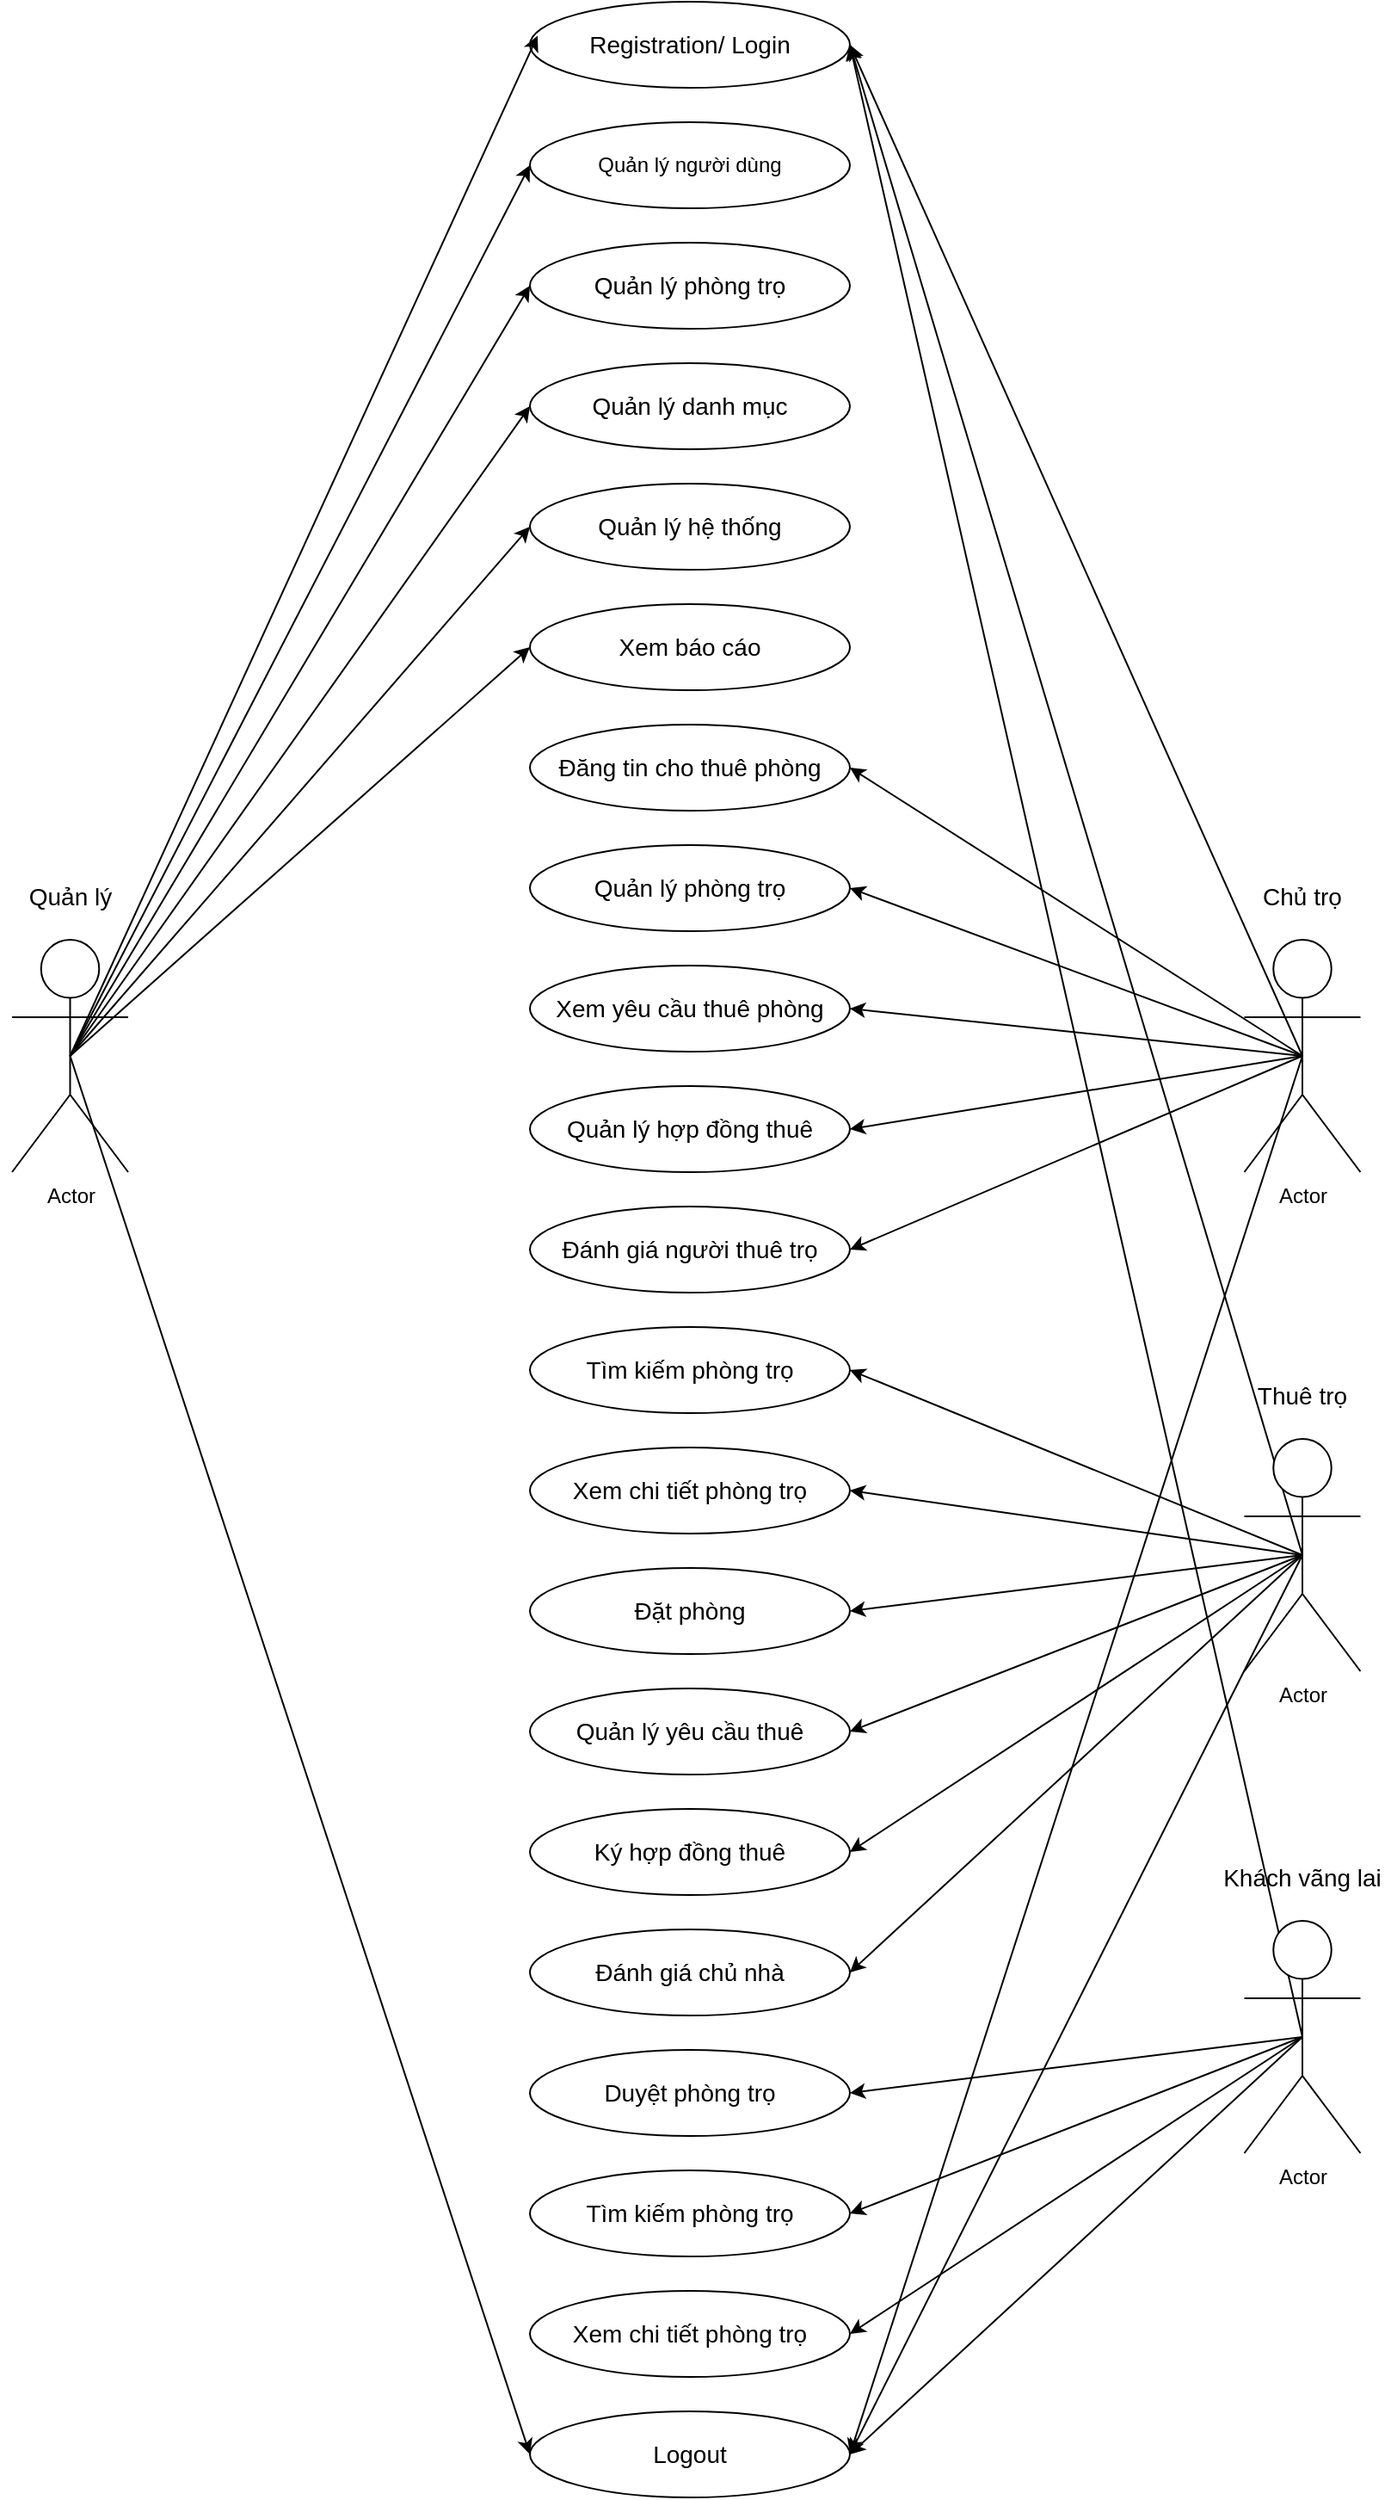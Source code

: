 <mxfile version="24.7.13">
  <diagram name="Trang-1" id="qXoBoWUrNM6M0TID7AJv">
    <mxGraphModel dx="1366" dy="735" grid="1" gridSize="10" guides="1" tooltips="1" connect="1" arrows="1" fold="1" page="1" pageScale="1" pageWidth="827" pageHeight="1169" math="0" shadow="0">
      <root>
        <mxCell id="0" />
        <mxCell id="1" parent="0" />
        <mxCell id="Rq4Suyl3gPkgRFKlP5vt-31" style="rounded=0;orthogonalLoop=1;jettySize=auto;html=1;exitX=0.5;exitY=0.5;exitDx=0;exitDy=0;exitPerimeter=0;entryX=0;entryY=0.5;entryDx=0;entryDy=0;" edge="1" parent="1" source="Rq4Suyl3gPkgRFKlP5vt-1" target="Rq4Suyl3gPkgRFKlP5vt-8">
          <mxGeometry relative="1" as="geometry" />
        </mxCell>
        <mxCell id="Rq4Suyl3gPkgRFKlP5vt-32" style="rounded=0;orthogonalLoop=1;jettySize=auto;html=1;exitX=0.5;exitY=0.5;exitDx=0;exitDy=0;exitPerimeter=0;entryX=0;entryY=0.5;entryDx=0;entryDy=0;" edge="1" parent="1" source="Rq4Suyl3gPkgRFKlP5vt-1" target="Rq4Suyl3gPkgRFKlP5vt-11">
          <mxGeometry relative="1" as="geometry" />
        </mxCell>
        <mxCell id="Rq4Suyl3gPkgRFKlP5vt-34" style="rounded=0;orthogonalLoop=1;jettySize=auto;html=1;exitX=0.5;exitY=0.5;exitDx=0;exitDy=0;exitPerimeter=0;entryX=0;entryY=0.5;entryDx=0;entryDy=0;" edge="1" parent="1" source="Rq4Suyl3gPkgRFKlP5vt-1" target="Rq4Suyl3gPkgRFKlP5vt-14">
          <mxGeometry relative="1" as="geometry" />
        </mxCell>
        <mxCell id="Rq4Suyl3gPkgRFKlP5vt-35" style="rounded=0;orthogonalLoop=1;jettySize=auto;html=1;exitX=0.5;exitY=0.5;exitDx=0;exitDy=0;exitPerimeter=0;entryX=0;entryY=0.5;entryDx=0;entryDy=0;" edge="1" parent="1" source="Rq4Suyl3gPkgRFKlP5vt-1" target="Rq4Suyl3gPkgRFKlP5vt-7">
          <mxGeometry relative="1" as="geometry" />
        </mxCell>
        <mxCell id="Rq4Suyl3gPkgRFKlP5vt-36" style="rounded=0;orthogonalLoop=1;jettySize=auto;html=1;exitX=0.5;exitY=0.5;exitDx=0;exitDy=0;exitPerimeter=0;entryX=0;entryY=0.5;entryDx=0;entryDy=0;" edge="1" parent="1" source="Rq4Suyl3gPkgRFKlP5vt-1" target="Rq4Suyl3gPkgRFKlP5vt-15">
          <mxGeometry relative="1" as="geometry" />
        </mxCell>
        <mxCell id="Rq4Suyl3gPkgRFKlP5vt-64" style="edgeStyle=none;rounded=0;orthogonalLoop=1;jettySize=auto;html=1;exitX=0.5;exitY=0.5;exitDx=0;exitDy=0;exitPerimeter=0;entryX=0;entryY=0.5;entryDx=0;entryDy=0;" edge="1" parent="1" source="Rq4Suyl3gPkgRFKlP5vt-1" target="Rq4Suyl3gPkgRFKlP5vt-25">
          <mxGeometry relative="1" as="geometry" />
        </mxCell>
        <mxCell id="Rq4Suyl3gPkgRFKlP5vt-1" value="Actor" style="shape=umlActor;verticalLabelPosition=bottom;verticalAlign=top;html=1;outlineConnect=0;" vertex="1" parent="1">
          <mxGeometry x="20" y="555" width="67.5" height="135" as="geometry" />
        </mxCell>
        <mxCell id="Rq4Suyl3gPkgRFKlP5vt-2" value="&lt;span style=&quot;font-size: 14px;&quot;&gt;Quản lý&lt;/span&gt;" style="text;html=1;align=center;verticalAlign=middle;whiteSpace=wrap;rounded=0;" vertex="1" parent="1">
          <mxGeometry x="13.75" y="510" width="80" height="40" as="geometry" />
        </mxCell>
        <mxCell id="Rq4Suyl3gPkgRFKlP5vt-43" style="rounded=0;orthogonalLoop=1;jettySize=auto;html=1;exitX=0.5;exitY=0.5;exitDx=0;exitDy=0;exitPerimeter=0;entryX=1;entryY=0.5;entryDx=0;entryDy=0;" edge="1" parent="1" source="Rq4Suyl3gPkgRFKlP5vt-3" target="Rq4Suyl3gPkgRFKlP5vt-16">
          <mxGeometry relative="1" as="geometry" />
        </mxCell>
        <mxCell id="Rq4Suyl3gPkgRFKlP5vt-44" style="rounded=0;orthogonalLoop=1;jettySize=auto;html=1;exitX=0.5;exitY=0.5;exitDx=0;exitDy=0;exitPerimeter=0;entryX=1;entryY=0.5;entryDx=0;entryDy=0;" edge="1" parent="1" source="Rq4Suyl3gPkgRFKlP5vt-3" target="Rq4Suyl3gPkgRFKlP5vt-9">
          <mxGeometry relative="1" as="geometry" />
        </mxCell>
        <mxCell id="Rq4Suyl3gPkgRFKlP5vt-45" style="rounded=0;orthogonalLoop=1;jettySize=auto;html=1;exitX=0.5;exitY=0.5;exitDx=0;exitDy=0;exitPerimeter=0;entryX=1;entryY=0.5;entryDx=0;entryDy=0;" edge="1" parent="1" source="Rq4Suyl3gPkgRFKlP5vt-3" target="Rq4Suyl3gPkgRFKlP5vt-17">
          <mxGeometry relative="1" as="geometry" />
        </mxCell>
        <mxCell id="Rq4Suyl3gPkgRFKlP5vt-46" style="rounded=0;orthogonalLoop=1;jettySize=auto;html=1;exitX=0.5;exitY=0.5;exitDx=0;exitDy=0;exitPerimeter=0;entryX=1;entryY=0.5;entryDx=0;entryDy=0;" edge="1" parent="1" source="Rq4Suyl3gPkgRFKlP5vt-3" target="Rq4Suyl3gPkgRFKlP5vt-13">
          <mxGeometry relative="1" as="geometry" />
        </mxCell>
        <mxCell id="Rq4Suyl3gPkgRFKlP5vt-59" style="edgeStyle=none;rounded=0;orthogonalLoop=1;jettySize=auto;html=1;exitX=0.5;exitY=0.5;exitDx=0;exitDy=0;exitPerimeter=0;entryX=1;entryY=0.5;entryDx=0;entryDy=0;" edge="1" parent="1" source="Rq4Suyl3gPkgRFKlP5vt-3" target="Rq4Suyl3gPkgRFKlP5vt-6">
          <mxGeometry relative="1" as="geometry" />
        </mxCell>
        <mxCell id="Rq4Suyl3gPkgRFKlP5vt-60" style="edgeStyle=none;rounded=0;orthogonalLoop=1;jettySize=auto;html=1;exitX=0.5;exitY=0.5;exitDx=0;exitDy=0;exitPerimeter=0;entryX=1;entryY=0.5;entryDx=0;entryDy=0;" edge="1" parent="1" source="Rq4Suyl3gPkgRFKlP5vt-3" target="Rq4Suyl3gPkgRFKlP5vt-12">
          <mxGeometry relative="1" as="geometry" />
        </mxCell>
        <mxCell id="Rq4Suyl3gPkgRFKlP5vt-63" style="edgeStyle=none;rounded=0;orthogonalLoop=1;jettySize=auto;html=1;exitX=0.5;exitY=0.5;exitDx=0;exitDy=0;exitPerimeter=0;entryX=1;entryY=0.5;entryDx=0;entryDy=0;" edge="1" parent="1" source="Rq4Suyl3gPkgRFKlP5vt-3" target="Rq4Suyl3gPkgRFKlP5vt-25">
          <mxGeometry relative="1" as="geometry" />
        </mxCell>
        <mxCell id="Rq4Suyl3gPkgRFKlP5vt-3" value="Actor" style="shape=umlActor;verticalLabelPosition=bottom;verticalAlign=top;html=1;outlineConnect=0;" vertex="1" parent="1">
          <mxGeometry x="736.25" y="555" width="67.5" height="135" as="geometry" />
        </mxCell>
        <mxCell id="Rq4Suyl3gPkgRFKlP5vt-4" value="&lt;span style=&quot;font-size: 14px;&quot;&gt;Chủ trọ&lt;/span&gt;" style="text;html=1;align=center;verticalAlign=middle;whiteSpace=wrap;rounded=0;" vertex="1" parent="1">
          <mxGeometry x="730" y="510" width="80" height="40" as="geometry" />
        </mxCell>
        <mxCell id="Rq4Suyl3gPkgRFKlP5vt-6" value="&lt;font style=&quot;font-size: 14px;&quot;&gt;Registration/ Login&lt;/font&gt;" style="ellipse;whiteSpace=wrap;html=1;" vertex="1" parent="1">
          <mxGeometry x="321" y="10" width="186" height="50" as="geometry" />
        </mxCell>
        <mxCell id="Rq4Suyl3gPkgRFKlP5vt-7" value="&lt;font style=&quot;font-size: 14px;&quot;&gt;Quản lý hệ thống&lt;/font&gt;" style="ellipse;whiteSpace=wrap;html=1;" vertex="1" parent="1">
          <mxGeometry x="321" y="290" width="186" height="50" as="geometry" />
        </mxCell>
        <mxCell id="Rq4Suyl3gPkgRFKlP5vt-8" value="Quản lý người dùng" style="ellipse;whiteSpace=wrap;html=1;" vertex="1" parent="1">
          <mxGeometry x="321" y="80" width="186" height="50" as="geometry" />
        </mxCell>
        <mxCell id="Rq4Suyl3gPkgRFKlP5vt-9" value="&lt;span style=&quot;font-size: 14px;&quot;&gt;Xem yêu cầu thuê phòng&lt;/span&gt;" style="ellipse;whiteSpace=wrap;html=1;" vertex="1" parent="1">
          <mxGeometry x="321" y="570" width="186" height="50" as="geometry" />
        </mxCell>
        <mxCell id="Rq4Suyl3gPkgRFKlP5vt-10" value="&lt;span style=&quot;font-size: 14px;&quot;&gt;Tìm kiếm phòng trọ&lt;/span&gt;" style="ellipse;whiteSpace=wrap;html=1;" vertex="1" parent="1">
          <mxGeometry x="321" y="780" width="186" height="50" as="geometry" />
        </mxCell>
        <mxCell id="Rq4Suyl3gPkgRFKlP5vt-11" value="&lt;span style=&quot;font-size: 14px;&quot;&gt;Quản lý phòng trọ&lt;/span&gt;" style="ellipse;whiteSpace=wrap;html=1;" vertex="1" parent="1">
          <mxGeometry x="321" y="150" width="186" height="50" as="geometry" />
        </mxCell>
        <mxCell id="Rq4Suyl3gPkgRFKlP5vt-12" value="&lt;span style=&quot;font-size: 14px;&quot;&gt;Đăng tin cho thuê phòng&lt;/span&gt;" style="ellipse;whiteSpace=wrap;html=1;" vertex="1" parent="1">
          <mxGeometry x="321" y="430" width="186" height="50" as="geometry" />
        </mxCell>
        <mxCell id="Rq4Suyl3gPkgRFKlP5vt-13" value="&lt;span style=&quot;font-size: 14px;&quot;&gt;Đánh giá người thuê trọ&lt;/span&gt;" style="ellipse;whiteSpace=wrap;html=1;" vertex="1" parent="1">
          <mxGeometry x="321" y="710" width="186" height="50" as="geometry" />
        </mxCell>
        <mxCell id="Rq4Suyl3gPkgRFKlP5vt-14" value="&lt;span style=&quot;font-size: 14px;&quot;&gt;Quản lý danh mục&lt;/span&gt;" style="ellipse;whiteSpace=wrap;html=1;" vertex="1" parent="1">
          <mxGeometry x="321" y="220" width="186" height="50" as="geometry" />
        </mxCell>
        <mxCell id="Rq4Suyl3gPkgRFKlP5vt-15" value="&lt;span style=&quot;font-size: 14px;&quot;&gt;Xem báo cáo&lt;/span&gt;" style="ellipse;whiteSpace=wrap;html=1;" vertex="1" parent="1">
          <mxGeometry x="321" y="360" width="186" height="50" as="geometry" />
        </mxCell>
        <mxCell id="Rq4Suyl3gPkgRFKlP5vt-16" value="&lt;span style=&quot;font-size: 14px;&quot;&gt;Quản lý phòng trọ&lt;/span&gt;" style="ellipse;whiteSpace=wrap;html=1;" vertex="1" parent="1">
          <mxGeometry x="321" y="500" width="186" height="50" as="geometry" />
        </mxCell>
        <mxCell id="Rq4Suyl3gPkgRFKlP5vt-17" value="&lt;span style=&quot;font-size: 14px;&quot;&gt;Quản lý hợp đồng thuê&lt;/span&gt;" style="ellipse;whiteSpace=wrap;html=1;" vertex="1" parent="1">
          <mxGeometry x="321" y="640" width="186" height="50" as="geometry" />
        </mxCell>
        <mxCell id="Rq4Suyl3gPkgRFKlP5vt-18" value="&lt;span style=&quot;font-size: 14px;&quot;&gt;Ký hợp đồng thuê&lt;/span&gt;" style="ellipse;whiteSpace=wrap;html=1;" vertex="1" parent="1">
          <mxGeometry x="321" y="1060" width="186" height="50" as="geometry" />
        </mxCell>
        <mxCell id="Rq4Suyl3gPkgRFKlP5vt-19" value="&lt;span style=&quot;font-size: 14px;&quot;&gt;Tìm kiếm phòng trọ&lt;/span&gt;" style="ellipse;whiteSpace=wrap;html=1;" vertex="1" parent="1">
          <mxGeometry x="321" y="1270" width="186" height="50" as="geometry" />
        </mxCell>
        <mxCell id="Rq4Suyl3gPkgRFKlP5vt-20" value="&lt;span style=&quot;font-size: 14px;&quot;&gt;Đặt phòng&lt;/span&gt;" style="ellipse;whiteSpace=wrap;html=1;" vertex="1" parent="1">
          <mxGeometry x="321" y="920" width="186" height="50" as="geometry" />
        </mxCell>
        <mxCell id="Rq4Suyl3gPkgRFKlP5vt-21" value="&lt;span style=&quot;font-size: 14px;&quot;&gt;Duyệt phòng trọ&lt;/span&gt;" style="ellipse;whiteSpace=wrap;html=1;" vertex="1" parent="1">
          <mxGeometry x="321" y="1200" width="186" height="50" as="geometry" />
        </mxCell>
        <mxCell id="Rq4Suyl3gPkgRFKlP5vt-22" value="&lt;span style=&quot;font-size: 14px;&quot;&gt;Xem chi tiết phòng trọ&lt;/span&gt;" style="ellipse;whiteSpace=wrap;html=1;" vertex="1" parent="1">
          <mxGeometry x="321" y="850" width="186" height="50" as="geometry" />
        </mxCell>
        <mxCell id="Rq4Suyl3gPkgRFKlP5vt-23" value="&lt;span style=&quot;font-size: 14px;&quot;&gt;Quản lý yêu cầu thuê&lt;/span&gt;" style="ellipse;whiteSpace=wrap;html=1;" vertex="1" parent="1">
          <mxGeometry x="321" y="990" width="186" height="50" as="geometry" />
        </mxCell>
        <mxCell id="Rq4Suyl3gPkgRFKlP5vt-24" value="&lt;span style=&quot;font-size: 14px;&quot;&gt;Đánh giá chủ nhà&lt;/span&gt;" style="ellipse;whiteSpace=wrap;html=1;" vertex="1" parent="1">
          <mxGeometry x="321" y="1130" width="186" height="50" as="geometry" />
        </mxCell>
        <mxCell id="Rq4Suyl3gPkgRFKlP5vt-25" value="&lt;span style=&quot;font-size: 14px;&quot;&gt;Logout&lt;/span&gt;" style="ellipse;whiteSpace=wrap;html=1;" vertex="1" parent="1">
          <mxGeometry x="321" y="1410" width="186" height="50" as="geometry" />
        </mxCell>
        <mxCell id="Rq4Suyl3gPkgRFKlP5vt-26" value="&lt;span style=&quot;font-size: 14px;&quot;&gt;Xem chi tiết phòng trọ&lt;/span&gt;" style="ellipse;whiteSpace=wrap;html=1;" vertex="1" parent="1">
          <mxGeometry x="321" y="1340" width="186" height="50" as="geometry" />
        </mxCell>
        <mxCell id="Rq4Suyl3gPkgRFKlP5vt-48" style="rounded=0;orthogonalLoop=1;jettySize=auto;html=1;exitX=0.5;exitY=0.5;exitDx=0;exitDy=0;exitPerimeter=0;entryX=1;entryY=0.5;entryDx=0;entryDy=0;" edge="1" parent="1" source="Rq4Suyl3gPkgRFKlP5vt-39" target="Rq4Suyl3gPkgRFKlP5vt-10">
          <mxGeometry relative="1" as="geometry" />
        </mxCell>
        <mxCell id="Rq4Suyl3gPkgRFKlP5vt-49" style="rounded=0;orthogonalLoop=1;jettySize=auto;html=1;exitX=0.5;exitY=0.5;exitDx=0;exitDy=0;exitPerimeter=0;entryX=1;entryY=0.5;entryDx=0;entryDy=0;" edge="1" parent="1" source="Rq4Suyl3gPkgRFKlP5vt-39" target="Rq4Suyl3gPkgRFKlP5vt-22">
          <mxGeometry relative="1" as="geometry" />
        </mxCell>
        <mxCell id="Rq4Suyl3gPkgRFKlP5vt-50" style="rounded=0;orthogonalLoop=1;jettySize=auto;html=1;exitX=0.5;exitY=0.5;exitDx=0;exitDy=0;exitPerimeter=0;entryX=1;entryY=0.5;entryDx=0;entryDy=0;" edge="1" parent="1" source="Rq4Suyl3gPkgRFKlP5vt-39" target="Rq4Suyl3gPkgRFKlP5vt-20">
          <mxGeometry relative="1" as="geometry" />
        </mxCell>
        <mxCell id="Rq4Suyl3gPkgRFKlP5vt-51" style="rounded=0;orthogonalLoop=1;jettySize=auto;html=1;exitX=0.5;exitY=0.5;exitDx=0;exitDy=0;exitPerimeter=0;entryX=1;entryY=0.5;entryDx=0;entryDy=0;" edge="1" parent="1" source="Rq4Suyl3gPkgRFKlP5vt-39" target="Rq4Suyl3gPkgRFKlP5vt-23">
          <mxGeometry relative="1" as="geometry" />
        </mxCell>
        <mxCell id="Rq4Suyl3gPkgRFKlP5vt-52" style="rounded=0;orthogonalLoop=1;jettySize=auto;html=1;exitX=0.5;exitY=0.5;exitDx=0;exitDy=0;exitPerimeter=0;entryX=1;entryY=0.5;entryDx=0;entryDy=0;" edge="1" parent="1" source="Rq4Suyl3gPkgRFKlP5vt-39" target="Rq4Suyl3gPkgRFKlP5vt-18">
          <mxGeometry relative="1" as="geometry" />
        </mxCell>
        <mxCell id="Rq4Suyl3gPkgRFKlP5vt-53" style="rounded=0;orthogonalLoop=1;jettySize=auto;html=1;exitX=0.5;exitY=0.5;exitDx=0;exitDy=0;exitPerimeter=0;entryX=1;entryY=0.5;entryDx=0;entryDy=0;" edge="1" parent="1" source="Rq4Suyl3gPkgRFKlP5vt-39" target="Rq4Suyl3gPkgRFKlP5vt-24">
          <mxGeometry relative="1" as="geometry" />
        </mxCell>
        <mxCell id="Rq4Suyl3gPkgRFKlP5vt-66" style="edgeStyle=none;rounded=0;orthogonalLoop=1;jettySize=auto;html=1;exitX=0.5;exitY=0.5;exitDx=0;exitDy=0;exitPerimeter=0;entryX=1;entryY=0.5;entryDx=0;entryDy=0;" edge="1" parent="1" source="Rq4Suyl3gPkgRFKlP5vt-39" target="Rq4Suyl3gPkgRFKlP5vt-6">
          <mxGeometry relative="1" as="geometry" />
        </mxCell>
        <mxCell id="Rq4Suyl3gPkgRFKlP5vt-67" style="edgeStyle=none;rounded=0;orthogonalLoop=1;jettySize=auto;html=1;exitX=0.5;exitY=0.5;exitDx=0;exitDy=0;exitPerimeter=0;entryX=1;entryY=0.5;entryDx=0;entryDy=0;" edge="1" parent="1" source="Rq4Suyl3gPkgRFKlP5vt-39" target="Rq4Suyl3gPkgRFKlP5vt-25">
          <mxGeometry relative="1" as="geometry" />
        </mxCell>
        <mxCell id="Rq4Suyl3gPkgRFKlP5vt-39" value="Actor" style="shape=umlActor;verticalLabelPosition=bottom;verticalAlign=top;html=1;outlineConnect=0;" vertex="1" parent="1">
          <mxGeometry x="736.25" y="845" width="67.5" height="135" as="geometry" />
        </mxCell>
        <mxCell id="Rq4Suyl3gPkgRFKlP5vt-40" value="&lt;span style=&quot;font-size: 14px;&quot;&gt;Thuê trọ&lt;/span&gt;" style="text;html=1;align=center;verticalAlign=middle;whiteSpace=wrap;rounded=0;" vertex="1" parent="1">
          <mxGeometry x="730" y="800" width="80" height="40" as="geometry" />
        </mxCell>
        <mxCell id="Rq4Suyl3gPkgRFKlP5vt-54" style="rounded=0;orthogonalLoop=1;jettySize=auto;html=1;exitX=0.5;exitY=0.5;exitDx=0;exitDy=0;exitPerimeter=0;entryX=1;entryY=0.5;entryDx=0;entryDy=0;" edge="1" parent="1" source="Rq4Suyl3gPkgRFKlP5vt-41" target="Rq4Suyl3gPkgRFKlP5vt-21">
          <mxGeometry relative="1" as="geometry" />
        </mxCell>
        <mxCell id="Rq4Suyl3gPkgRFKlP5vt-55" style="rounded=0;orthogonalLoop=1;jettySize=auto;html=1;exitX=0.5;exitY=0.5;exitDx=0;exitDy=0;exitPerimeter=0;entryX=1;entryY=0.5;entryDx=0;entryDy=0;" edge="1" parent="1" source="Rq4Suyl3gPkgRFKlP5vt-41" target="Rq4Suyl3gPkgRFKlP5vt-19">
          <mxGeometry relative="1" as="geometry" />
        </mxCell>
        <mxCell id="Rq4Suyl3gPkgRFKlP5vt-56" style="rounded=0;orthogonalLoop=1;jettySize=auto;html=1;exitX=0.5;exitY=0.5;exitDx=0;exitDy=0;exitPerimeter=0;entryX=1;entryY=0.5;entryDx=0;entryDy=0;" edge="1" parent="1" source="Rq4Suyl3gPkgRFKlP5vt-41" target="Rq4Suyl3gPkgRFKlP5vt-26">
          <mxGeometry relative="1" as="geometry" />
        </mxCell>
        <mxCell id="Rq4Suyl3gPkgRFKlP5vt-57" style="rounded=0;orthogonalLoop=1;jettySize=auto;html=1;exitX=0.5;exitY=0.5;exitDx=0;exitDy=0;exitPerimeter=0;entryX=1;entryY=0.5;entryDx=0;entryDy=0;" edge="1" parent="1" source="Rq4Suyl3gPkgRFKlP5vt-41" target="Rq4Suyl3gPkgRFKlP5vt-25">
          <mxGeometry relative="1" as="geometry" />
        </mxCell>
        <mxCell id="Rq4Suyl3gPkgRFKlP5vt-62" style="edgeStyle=none;rounded=0;orthogonalLoop=1;jettySize=auto;html=1;exitX=0.5;exitY=0.5;exitDx=0;exitDy=0;exitPerimeter=0;entryX=1;entryY=0.5;entryDx=0;entryDy=0;" edge="1" parent="1" source="Rq4Suyl3gPkgRFKlP5vt-41" target="Rq4Suyl3gPkgRFKlP5vt-6">
          <mxGeometry relative="1" as="geometry" />
        </mxCell>
        <mxCell id="Rq4Suyl3gPkgRFKlP5vt-41" value="Actor" style="shape=umlActor;verticalLabelPosition=bottom;verticalAlign=top;html=1;outlineConnect=0;" vertex="1" parent="1">
          <mxGeometry x="736.25" y="1125" width="67.5" height="135" as="geometry" />
        </mxCell>
        <mxCell id="Rq4Suyl3gPkgRFKlP5vt-42" value="&lt;span style=&quot;font-size: 14px;&quot;&gt;Khách vãng lai&lt;/span&gt;" style="text;html=1;align=center;verticalAlign=middle;whiteSpace=wrap;rounded=0;" vertex="1" parent="1">
          <mxGeometry x="720" y="1080" width="100" height="40" as="geometry" />
        </mxCell>
        <mxCell id="Rq4Suyl3gPkgRFKlP5vt-65" style="edgeStyle=none;rounded=0;orthogonalLoop=1;jettySize=auto;html=1;exitX=0.5;exitY=0.5;exitDx=0;exitDy=0;exitPerimeter=0;entryX=0.024;entryY=0.395;entryDx=0;entryDy=0;entryPerimeter=0;" edge="1" parent="1" source="Rq4Suyl3gPkgRFKlP5vt-1" target="Rq4Suyl3gPkgRFKlP5vt-6">
          <mxGeometry relative="1" as="geometry" />
        </mxCell>
      </root>
    </mxGraphModel>
  </diagram>
</mxfile>
